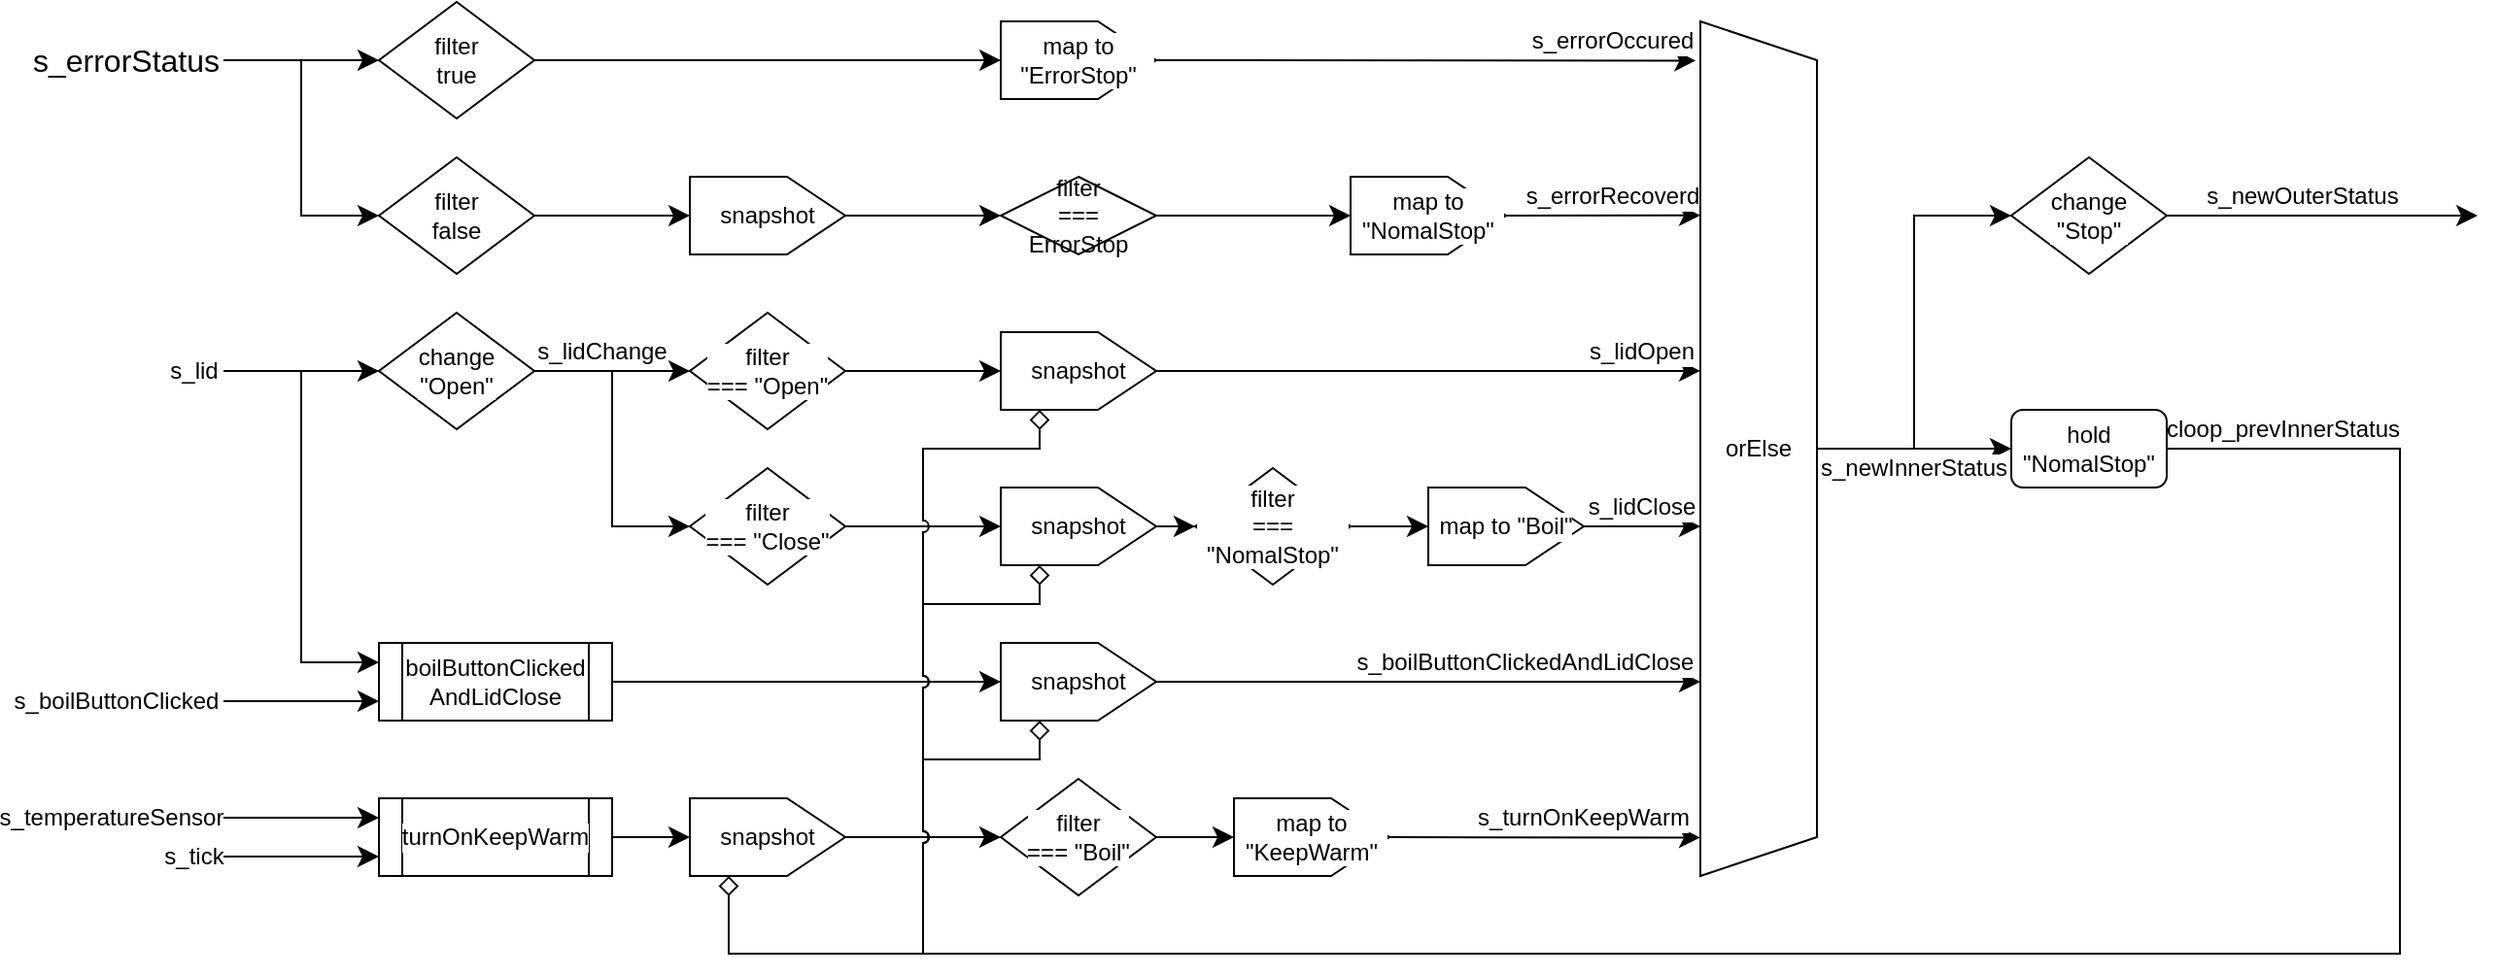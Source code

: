<mxfile version="24.7.8">
  <diagram id="bthfR-QZZWKckr_qiz-K" name="ページ1">
    <mxGraphModel dx="477" dy="679" grid="1" gridSize="10" guides="1" tooltips="1" connect="1" arrows="1" fold="1" page="0" pageScale="1" pageWidth="827" pageHeight="1169" math="0" shadow="0">
      <root>
        <mxCell id="0" />
        <mxCell id="1" parent="0" />
        <mxCell id="_3cN7PDQA2UiOsI0GqxQ-3" style="edgeStyle=none;curved=0;rounded=0;orthogonalLoop=1;jettySize=auto;html=1;entryX=0;entryY=0.5;entryDx=0;entryDy=0;fontSize=12;startSize=8;endSize=8;jumpStyle=arc;" edge="1" parent="1" source="_3cN7PDQA2UiOsI0GqxQ-1" target="_3cN7PDQA2UiOsI0GqxQ-2">
          <mxGeometry relative="1" as="geometry" />
        </mxCell>
        <mxCell id="_3cN7PDQA2UiOsI0GqxQ-10" style="edgeStyle=none;shape=connector;curved=0;rounded=0;jumpStyle=arc;orthogonalLoop=1;jettySize=auto;html=1;entryX=0;entryY=0.5;entryDx=0;entryDy=0;strokeColor=default;align=center;verticalAlign=middle;fontFamily=Helvetica;fontSize=12;fontColor=default;labelBackgroundColor=default;startSize=8;endArrow=classic;endSize=8;" edge="1" parent="1" source="_3cN7PDQA2UiOsI0GqxQ-1" target="_3cN7PDQA2UiOsI0GqxQ-9">
          <mxGeometry relative="1" as="geometry">
            <Array as="points">
              <mxPoint x="160" y="140" />
              <mxPoint x="160" y="220" />
            </Array>
          </mxGeometry>
        </mxCell>
        <mxCell id="_3cN7PDQA2UiOsI0GqxQ-1" value="s_errorStatus" style="text;html=1;align=center;verticalAlign=middle;whiteSpace=wrap;rounded=0;fontSize=16;" vertex="1" parent="1">
          <mxGeometry x="20" y="130" width="100" height="20" as="geometry" />
        </mxCell>
        <mxCell id="_3cN7PDQA2UiOsI0GqxQ-5" style="edgeStyle=none;shape=connector;curved=0;rounded=0;jumpStyle=arc;orthogonalLoop=1;jettySize=auto;html=1;entryX=0.5;entryY=0;entryDx=0;entryDy=0;strokeColor=default;align=center;verticalAlign=middle;fontFamily=Helvetica;fontSize=12;fontColor=default;labelBackgroundColor=default;startSize=8;endArrow=classic;endSize=8;" edge="1" parent="1" source="_3cN7PDQA2UiOsI0GqxQ-2" target="_3cN7PDQA2UiOsI0GqxQ-4">
          <mxGeometry relative="1" as="geometry" />
        </mxCell>
        <mxCell id="_3cN7PDQA2UiOsI0GqxQ-2" value="filter&lt;div&gt;true&lt;/div&gt;" style="rhombus;whiteSpace=wrap;html=1;" vertex="1" parent="1">
          <mxGeometry x="200" y="110" width="80" height="60" as="geometry" />
        </mxCell>
        <mxCell id="_3cN7PDQA2UiOsI0GqxQ-7" style="edgeStyle=none;shape=connector;curved=0;rounded=0;jumpStyle=arc;orthogonalLoop=1;jettySize=auto;html=1;strokeColor=default;align=center;verticalAlign=middle;fontFamily=Helvetica;fontSize=12;fontColor=default;labelBackgroundColor=default;startSize=8;endArrow=classic;endSize=8;entryX=0.046;entryY=1.039;entryDx=0;entryDy=0;entryPerimeter=0;" edge="1" parent="1" source="_3cN7PDQA2UiOsI0GqxQ-4" target="_3cN7PDQA2UiOsI0GqxQ-56">
          <mxGeometry relative="1" as="geometry">
            <mxPoint x="870.741" y="140" as="targetPoint" />
          </mxGeometry>
        </mxCell>
        <mxCell id="_3cN7PDQA2UiOsI0GqxQ-4" value="map to &quot;ErrorStop&quot;" style="shape=offPageConnector;whiteSpace=wrap;html=1;fontFamily=Helvetica;fontSize=12;fontColor=default;labelBackgroundColor=default;direction=north;" vertex="1" parent="1">
          <mxGeometry x="520" y="120" width="80" height="40" as="geometry" />
        </mxCell>
        <mxCell id="_3cN7PDQA2UiOsI0GqxQ-6" value="s_errorOccured" style="text;html=1;align=center;verticalAlign=middle;whiteSpace=wrap;rounded=0;fontSize=12;fontFamily=Helvetica;fontColor=default;labelBackgroundColor=default;" vertex="1" parent="1">
          <mxGeometry x="790" y="120" width="90" height="20" as="geometry" />
        </mxCell>
        <mxCell id="_3cN7PDQA2UiOsI0GqxQ-12" style="edgeStyle=none;shape=connector;curved=0;rounded=0;jumpStyle=arc;orthogonalLoop=1;jettySize=auto;html=1;entryX=0.5;entryY=0;entryDx=0;entryDy=0;strokeColor=default;align=center;verticalAlign=middle;fontFamily=Helvetica;fontSize=12;fontColor=default;labelBackgroundColor=default;startSize=8;endArrow=classic;endSize=8;" edge="1" parent="1" source="_3cN7PDQA2UiOsI0GqxQ-9" target="_3cN7PDQA2UiOsI0GqxQ-11">
          <mxGeometry relative="1" as="geometry" />
        </mxCell>
        <mxCell id="_3cN7PDQA2UiOsI0GqxQ-9" value="filter&lt;div&gt;false&lt;/div&gt;" style="rhombus;whiteSpace=wrap;html=1;fontFamily=Helvetica;fontSize=12;fontColor=default;labelBackgroundColor=default;" vertex="1" parent="1">
          <mxGeometry x="200" y="190" width="80" height="60" as="geometry" />
        </mxCell>
        <mxCell id="_3cN7PDQA2UiOsI0GqxQ-14" style="edgeStyle=none;shape=connector;curved=0;rounded=0;jumpStyle=arc;orthogonalLoop=1;jettySize=auto;html=1;entryX=0;entryY=0.5;entryDx=0;entryDy=0;strokeColor=default;align=center;verticalAlign=middle;fontFamily=Helvetica;fontSize=12;fontColor=default;labelBackgroundColor=default;startSize=8;endArrow=classic;endSize=8;" edge="1" parent="1" source="_3cN7PDQA2UiOsI0GqxQ-11" target="_3cN7PDQA2UiOsI0GqxQ-13">
          <mxGeometry relative="1" as="geometry" />
        </mxCell>
        <mxCell id="_3cN7PDQA2UiOsI0GqxQ-11" value="snapshot" style="shape=offPageConnector;whiteSpace=wrap;html=1;fontFamily=Helvetica;fontSize=12;fontColor=default;labelBackgroundColor=default;direction=north;" vertex="1" parent="1">
          <mxGeometry x="360" y="200" width="80" height="40" as="geometry" />
        </mxCell>
        <mxCell id="_3cN7PDQA2UiOsI0GqxQ-16" style="edgeStyle=none;shape=connector;curved=0;rounded=0;jumpStyle=arc;orthogonalLoop=1;jettySize=auto;html=1;entryX=0.5;entryY=0;entryDx=0;entryDy=0;strokeColor=default;align=center;verticalAlign=middle;fontFamily=Helvetica;fontSize=12;fontColor=default;labelBackgroundColor=default;startSize=8;endArrow=classic;endSize=8;" edge="1" parent="1" source="_3cN7PDQA2UiOsI0GqxQ-13" target="_3cN7PDQA2UiOsI0GqxQ-15">
          <mxGeometry relative="1" as="geometry" />
        </mxCell>
        <mxCell id="_3cN7PDQA2UiOsI0GqxQ-13" value="filter&lt;div&gt;===&lt;div&gt;ErrorStop&lt;/div&gt;&lt;/div&gt;" style="rhombus;whiteSpace=wrap;html=1;" vertex="1" parent="1">
          <mxGeometry x="520" y="200" width="80" height="40" as="geometry" />
        </mxCell>
        <mxCell id="_3cN7PDQA2UiOsI0GqxQ-18" style="edgeStyle=none;shape=connector;curved=0;rounded=0;jumpStyle=arc;orthogonalLoop=1;jettySize=auto;html=1;strokeColor=default;align=center;verticalAlign=middle;fontFamily=Helvetica;fontSize=12;fontColor=default;labelBackgroundColor=default;startSize=8;endArrow=classic;endSize=8;entryX=0.227;entryY=1;entryDx=0;entryDy=0;entryPerimeter=0;" edge="1" parent="1" source="_3cN7PDQA2UiOsI0GqxQ-15" target="_3cN7PDQA2UiOsI0GqxQ-56">
          <mxGeometry relative="1" as="geometry">
            <mxPoint x="870" y="220" as="targetPoint" />
          </mxGeometry>
        </mxCell>
        <mxCell id="_3cN7PDQA2UiOsI0GqxQ-15" value="map to &quot;NomalStop&quot;" style="shape=offPageConnector;whiteSpace=wrap;html=1;fontFamily=Helvetica;fontSize=12;fontColor=default;labelBackgroundColor=default;direction=north;" vertex="1" parent="1">
          <mxGeometry x="700" y="200" width="80" height="40" as="geometry" />
        </mxCell>
        <mxCell id="_3cN7PDQA2UiOsI0GqxQ-17" value="s_errorRecoverd" style="text;html=1;align=center;verticalAlign=middle;whiteSpace=wrap;rounded=0;fontSize=12;fontFamily=Helvetica;fontColor=default;labelBackgroundColor=default;" vertex="1" parent="1">
          <mxGeometry x="790" y="200" width="90" height="20" as="geometry" />
        </mxCell>
        <mxCell id="_3cN7PDQA2UiOsI0GqxQ-22" style="edgeStyle=none;shape=connector;curved=0;rounded=0;jumpStyle=arc;orthogonalLoop=1;jettySize=auto;html=1;entryX=0;entryY=0.5;entryDx=0;entryDy=0;strokeColor=default;align=center;verticalAlign=middle;fontFamily=Helvetica;fontSize=12;fontColor=default;labelBackgroundColor=default;startSize=8;endArrow=classic;endSize=8;" edge="1" parent="1" source="_3cN7PDQA2UiOsI0GqxQ-19" target="_3cN7PDQA2UiOsI0GqxQ-21">
          <mxGeometry relative="1" as="geometry" />
        </mxCell>
        <mxCell id="_3cN7PDQA2UiOsI0GqxQ-41" style="edgeStyle=none;shape=connector;curved=0;rounded=0;jumpStyle=arc;orthogonalLoop=1;jettySize=auto;html=1;entryX=0;entryY=0.25;entryDx=0;entryDy=0;strokeColor=default;align=center;verticalAlign=middle;fontFamily=Helvetica;fontSize=12;fontColor=default;labelBackgroundColor=default;startSize=8;endArrow=classic;endSize=8;" edge="1" parent="1" source="_3cN7PDQA2UiOsI0GqxQ-19" target="_3cN7PDQA2UiOsI0GqxQ-38">
          <mxGeometry relative="1" as="geometry">
            <Array as="points">
              <mxPoint x="160" y="300" />
              <mxPoint x="160" y="450" />
            </Array>
          </mxGeometry>
        </mxCell>
        <mxCell id="_3cN7PDQA2UiOsI0GqxQ-19" value="s_lid" style="text;html=1;align=center;verticalAlign=middle;whiteSpace=wrap;rounded=0;fontSize=12;fontFamily=Helvetica;fontColor=default;labelBackgroundColor=default;" vertex="1" parent="1">
          <mxGeometry x="90" y="290" width="30" height="20" as="geometry" />
        </mxCell>
        <mxCell id="_3cN7PDQA2UiOsI0GqxQ-24" style="edgeStyle=none;shape=connector;curved=0;rounded=0;jumpStyle=arc;orthogonalLoop=1;jettySize=auto;html=1;exitX=1;exitY=0.5;exitDx=0;exitDy=0;strokeColor=default;align=center;verticalAlign=middle;fontFamily=Helvetica;fontSize=12;fontColor=default;labelBackgroundColor=default;startSize=8;endArrow=classic;endSize=8;entryX=0;entryY=0.5;entryDx=0;entryDy=0;" edge="1" parent="1" source="_3cN7PDQA2UiOsI0GqxQ-21" target="_3cN7PDQA2UiOsI0GqxQ-25">
          <mxGeometry relative="1" as="geometry">
            <mxPoint x="360" y="300" as="targetPoint" />
          </mxGeometry>
        </mxCell>
        <mxCell id="_3cN7PDQA2UiOsI0GqxQ-31" style="edgeStyle=none;shape=connector;curved=0;rounded=0;jumpStyle=arc;orthogonalLoop=1;jettySize=auto;html=1;entryX=0;entryY=0.5;entryDx=0;entryDy=0;strokeColor=default;align=center;verticalAlign=middle;fontFamily=Helvetica;fontSize=12;fontColor=default;labelBackgroundColor=default;startSize=8;endArrow=classic;endSize=8;" edge="1" parent="1" source="_3cN7PDQA2UiOsI0GqxQ-21" target="_3cN7PDQA2UiOsI0GqxQ-30">
          <mxGeometry relative="1" as="geometry">
            <Array as="points">
              <mxPoint x="320" y="300" />
              <mxPoint x="320" y="380" />
            </Array>
          </mxGeometry>
        </mxCell>
        <mxCell id="_3cN7PDQA2UiOsI0GqxQ-21" value="change&lt;div&gt;&quot;Open&quot;&lt;/div&gt;" style="rhombus;whiteSpace=wrap;html=1;fontFamily=Helvetica;fontSize=12;fontColor=default;labelBackgroundColor=default;" vertex="1" parent="1">
          <mxGeometry x="200" y="270" width="80" height="60" as="geometry" />
        </mxCell>
        <mxCell id="_3cN7PDQA2UiOsI0GqxQ-23" value="s_lidChange" style="text;html=1;align=center;verticalAlign=middle;whiteSpace=wrap;rounded=0;fontSize=12;fontFamily=Helvetica;fontColor=default;labelBackgroundColor=default;" vertex="1" parent="1">
          <mxGeometry x="280" y="280" width="70" height="20" as="geometry" />
        </mxCell>
        <mxCell id="_3cN7PDQA2UiOsI0GqxQ-28" style="edgeStyle=none;shape=connector;curved=0;rounded=0;jumpStyle=arc;orthogonalLoop=1;jettySize=auto;html=1;exitX=1;exitY=0.5;exitDx=0;exitDy=0;entryX=0.5;entryY=0;entryDx=0;entryDy=0;strokeColor=default;align=center;verticalAlign=middle;fontFamily=Helvetica;fontSize=12;fontColor=default;labelBackgroundColor=default;startSize=8;endArrow=classic;endSize=8;" edge="1" parent="1" source="_3cN7PDQA2UiOsI0GqxQ-25" target="_3cN7PDQA2UiOsI0GqxQ-26">
          <mxGeometry relative="1" as="geometry" />
        </mxCell>
        <mxCell id="_3cN7PDQA2UiOsI0GqxQ-25" value="filter&lt;div&gt;=== &quot;Open&quot;&lt;/div&gt;" style="rhombus;whiteSpace=wrap;html=1;fontFamily=Helvetica;fontSize=12;fontColor=default;labelBackgroundColor=default;" vertex="1" parent="1">
          <mxGeometry x="360" y="270" width="80" height="60" as="geometry" />
        </mxCell>
        <mxCell id="_3cN7PDQA2UiOsI0GqxQ-29" style="edgeStyle=none;shape=connector;curved=0;rounded=0;jumpStyle=arc;orthogonalLoop=1;jettySize=auto;html=1;exitX=0.5;exitY=1;exitDx=0;exitDy=0;strokeColor=default;align=center;verticalAlign=middle;fontFamily=Helvetica;fontSize=12;fontColor=default;labelBackgroundColor=default;startSize=8;endArrow=classic;endSize=8;entryX=0.409;entryY=1;entryDx=0;entryDy=0;entryPerimeter=0;" edge="1" parent="1" source="_3cN7PDQA2UiOsI0GqxQ-26" target="_3cN7PDQA2UiOsI0GqxQ-56">
          <mxGeometry relative="1" as="geometry">
            <mxPoint x="870" y="300" as="targetPoint" />
          </mxGeometry>
        </mxCell>
        <mxCell id="_3cN7PDQA2UiOsI0GqxQ-26" value="snapshot" style="shape=offPageConnector;whiteSpace=wrap;html=1;fontFamily=Helvetica;fontSize=12;fontColor=default;labelBackgroundColor=default;direction=north;" vertex="1" parent="1">
          <mxGeometry x="520" y="280" width="80" height="40" as="geometry" />
        </mxCell>
        <mxCell id="_3cN7PDQA2UiOsI0GqxQ-27" value="s_lidOpen" style="text;html=1;align=center;verticalAlign=middle;whiteSpace=wrap;rounded=0;fontSize=12;fontFamily=Helvetica;fontColor=default;labelBackgroundColor=default;" vertex="1" parent="1">
          <mxGeometry x="820" y="280" width="60" height="20" as="geometry" />
        </mxCell>
        <mxCell id="_3cN7PDQA2UiOsI0GqxQ-33" style="edgeStyle=none;shape=connector;curved=0;rounded=0;jumpStyle=arc;orthogonalLoop=1;jettySize=auto;html=1;entryX=0.5;entryY=0;entryDx=0;entryDy=0;strokeColor=default;align=center;verticalAlign=middle;fontFamily=Helvetica;fontSize=12;fontColor=default;labelBackgroundColor=default;startSize=8;endArrow=classic;endSize=8;" edge="1" parent="1" source="_3cN7PDQA2UiOsI0GqxQ-30" target="_3cN7PDQA2UiOsI0GqxQ-32">
          <mxGeometry relative="1" as="geometry" />
        </mxCell>
        <mxCell id="_3cN7PDQA2UiOsI0GqxQ-30" value="filter&lt;div&gt;=== &quot;Close&quot;&lt;/div&gt;" style="rhombus;whiteSpace=wrap;html=1;fontFamily=Helvetica;fontSize=12;fontColor=default;labelBackgroundColor=default;" vertex="1" parent="1">
          <mxGeometry x="360" y="350" width="80" height="60" as="geometry" />
        </mxCell>
        <mxCell id="_3cN7PDQA2UiOsI0GqxQ-35" style="edgeStyle=none;shape=connector;curved=0;rounded=0;jumpStyle=arc;orthogonalLoop=1;jettySize=auto;html=1;entryX=0;entryY=0.5;entryDx=0;entryDy=0;strokeColor=default;align=center;verticalAlign=middle;fontFamily=Helvetica;fontSize=12;fontColor=default;labelBackgroundColor=default;startSize=8;endArrow=classic;endSize=8;" edge="1" parent="1" source="_3cN7PDQA2UiOsI0GqxQ-32" target="_3cN7PDQA2UiOsI0GqxQ-34">
          <mxGeometry relative="1" as="geometry" />
        </mxCell>
        <mxCell id="_3cN7PDQA2UiOsI0GqxQ-32" value="snapshot" style="shape=offPageConnector;whiteSpace=wrap;html=1;fontFamily=Helvetica;fontSize=12;fontColor=default;labelBackgroundColor=default;direction=north;" vertex="1" parent="1">
          <mxGeometry x="520" y="360" width="80" height="40" as="geometry" />
        </mxCell>
        <mxCell id="_3cN7PDQA2UiOsI0GqxQ-37" style="edgeStyle=none;shape=connector;curved=0;rounded=0;jumpStyle=arc;orthogonalLoop=1;jettySize=auto;html=1;entryX=0.5;entryY=0;entryDx=0;entryDy=0;strokeColor=default;align=center;verticalAlign=middle;fontFamily=Helvetica;fontSize=12;fontColor=default;labelBackgroundColor=default;startSize=8;endArrow=classic;endSize=8;" edge="1" parent="1" source="_3cN7PDQA2UiOsI0GqxQ-34" target="_3cN7PDQA2UiOsI0GqxQ-36">
          <mxGeometry relative="1" as="geometry" />
        </mxCell>
        <mxCell id="_3cN7PDQA2UiOsI0GqxQ-34" value="filter&lt;div&gt;=== &quot;NomalStop&quot;&lt;/div&gt;" style="rhombus;whiteSpace=wrap;html=1;fontFamily=Helvetica;fontSize=12;fontColor=default;labelBackgroundColor=default;" vertex="1" parent="1">
          <mxGeometry x="620" y="350" width="80" height="60" as="geometry" />
        </mxCell>
        <mxCell id="_3cN7PDQA2UiOsI0GqxQ-57" style="edgeStyle=none;shape=connector;curved=0;rounded=0;jumpStyle=arc;orthogonalLoop=1;jettySize=auto;html=1;strokeColor=default;align=center;verticalAlign=middle;fontFamily=Helvetica;fontSize=12;fontColor=default;labelBackgroundColor=default;startSize=8;endArrow=classic;endSize=8;entryX=0.591;entryY=1;entryDx=0;entryDy=0;entryPerimeter=0;" edge="1" parent="1" source="_3cN7PDQA2UiOsI0GqxQ-36" target="_3cN7PDQA2UiOsI0GqxQ-56">
          <mxGeometry relative="1" as="geometry">
            <mxPoint x="870" y="380" as="targetPoint" />
          </mxGeometry>
        </mxCell>
        <mxCell id="_3cN7PDQA2UiOsI0GqxQ-36" value="map to &quot;Boil&quot;" style="shape=offPageConnector;whiteSpace=wrap;html=1;fontFamily=Helvetica;fontSize=12;fontColor=default;labelBackgroundColor=default;direction=north;" vertex="1" parent="1">
          <mxGeometry x="740" y="360" width="80" height="40" as="geometry" />
        </mxCell>
        <mxCell id="_3cN7PDQA2UiOsI0GqxQ-43" style="edgeStyle=none;shape=connector;curved=0;rounded=0;jumpStyle=arc;orthogonalLoop=1;jettySize=auto;html=1;strokeColor=default;align=center;verticalAlign=middle;fontFamily=Helvetica;fontSize=12;fontColor=default;labelBackgroundColor=default;startSize=8;endArrow=classic;endSize=8;" edge="1" parent="1" source="_3cN7PDQA2UiOsI0GqxQ-38" target="_3cN7PDQA2UiOsI0GqxQ-42">
          <mxGeometry relative="1" as="geometry" />
        </mxCell>
        <mxCell id="_3cN7PDQA2UiOsI0GqxQ-38" value="boilButtonClicked&lt;div&gt;AndLidClose&lt;/div&gt;" style="shape=process;whiteSpace=wrap;html=1;backgroundOutline=1;fontFamily=Helvetica;fontSize=12;fontColor=default;labelBackgroundColor=default;" vertex="1" parent="1">
          <mxGeometry x="200" y="440" width="120" height="40" as="geometry" />
        </mxCell>
        <mxCell id="_3cN7PDQA2UiOsI0GqxQ-40" style="edgeStyle=none;shape=connector;curved=0;rounded=0;jumpStyle=arc;orthogonalLoop=1;jettySize=auto;html=1;entryX=0;entryY=0.75;entryDx=0;entryDy=0;strokeColor=default;align=center;verticalAlign=middle;fontFamily=Helvetica;fontSize=12;fontColor=default;labelBackgroundColor=default;startSize=8;endArrow=classic;endSize=8;" edge="1" parent="1" source="_3cN7PDQA2UiOsI0GqxQ-39" target="_3cN7PDQA2UiOsI0GqxQ-38">
          <mxGeometry relative="1" as="geometry" />
        </mxCell>
        <mxCell id="_3cN7PDQA2UiOsI0GqxQ-39" value="s_boilButtonClicked" style="text;html=1;align=center;verticalAlign=middle;whiteSpace=wrap;rounded=0;fontSize=12;fontFamily=Helvetica;fontColor=default;labelBackgroundColor=default;" vertex="1" parent="1">
          <mxGeometry x="10" y="460" width="110" height="20" as="geometry" />
        </mxCell>
        <mxCell id="_3cN7PDQA2UiOsI0GqxQ-59" style="edgeStyle=none;shape=connector;curved=0;rounded=0;jumpStyle=arc;orthogonalLoop=1;jettySize=auto;html=1;exitX=0.5;exitY=1;exitDx=0;exitDy=0;strokeColor=default;align=center;verticalAlign=middle;fontFamily=Helvetica;fontSize=12;fontColor=default;labelBackgroundColor=default;startSize=8;endArrow=classic;endSize=8;" edge="1" parent="1" source="_3cN7PDQA2UiOsI0GqxQ-42">
          <mxGeometry relative="1" as="geometry">
            <mxPoint x="880" y="460" as="targetPoint" />
          </mxGeometry>
        </mxCell>
        <mxCell id="_3cN7PDQA2UiOsI0GqxQ-42" value="snapshot" style="shape=offPageConnector;whiteSpace=wrap;html=1;fontFamily=Helvetica;fontSize=12;fontColor=default;labelBackgroundColor=default;direction=north;" vertex="1" parent="1">
          <mxGeometry x="520" y="440" width="80" height="40" as="geometry" />
        </mxCell>
        <mxCell id="_3cN7PDQA2UiOsI0GqxQ-51" style="edgeStyle=none;shape=connector;curved=0;rounded=0;jumpStyle=arc;orthogonalLoop=1;jettySize=auto;html=1;entryX=0.5;entryY=0;entryDx=0;entryDy=0;strokeColor=default;align=center;verticalAlign=middle;fontFamily=Helvetica;fontSize=12;fontColor=default;labelBackgroundColor=default;startSize=8;endArrow=classic;endSize=8;" edge="1" parent="1" source="_3cN7PDQA2UiOsI0GqxQ-44" target="_3cN7PDQA2UiOsI0GqxQ-49">
          <mxGeometry relative="1" as="geometry" />
        </mxCell>
        <mxCell id="_3cN7PDQA2UiOsI0GqxQ-44" value="turnOnKeepWarm" style="shape=process;whiteSpace=wrap;html=1;backgroundOutline=1;fontFamily=Helvetica;fontSize=12;fontColor=default;labelBackgroundColor=default;" vertex="1" parent="1">
          <mxGeometry x="200" y="520" width="120" height="40" as="geometry" />
        </mxCell>
        <mxCell id="_3cN7PDQA2UiOsI0GqxQ-47" style="edgeStyle=none;shape=connector;curved=0;rounded=0;jumpStyle=arc;orthogonalLoop=1;jettySize=auto;html=1;entryX=0;entryY=0.25;entryDx=0;entryDy=0;strokeColor=default;align=center;verticalAlign=middle;fontFamily=Helvetica;fontSize=12;fontColor=default;labelBackgroundColor=default;startSize=8;endArrow=classic;endSize=8;" edge="1" parent="1" source="_3cN7PDQA2UiOsI0GqxQ-45" target="_3cN7PDQA2UiOsI0GqxQ-44">
          <mxGeometry relative="1" as="geometry" />
        </mxCell>
        <mxCell id="_3cN7PDQA2UiOsI0GqxQ-45" value="s_temperatureSensor" style="text;html=1;align=center;verticalAlign=middle;whiteSpace=wrap;rounded=0;fontSize=12;fontFamily=Helvetica;fontColor=default;labelBackgroundColor=default;" vertex="1" parent="1">
          <mxGeometry x="5" y="520" width="115" height="20" as="geometry" />
        </mxCell>
        <mxCell id="_3cN7PDQA2UiOsI0GqxQ-48" style="edgeStyle=none;shape=connector;curved=0;rounded=0;jumpStyle=arc;orthogonalLoop=1;jettySize=auto;html=1;entryX=0;entryY=0.75;entryDx=0;entryDy=0;strokeColor=default;align=center;verticalAlign=middle;fontFamily=Helvetica;fontSize=12;fontColor=default;labelBackgroundColor=default;startSize=8;endArrow=classic;endSize=8;" edge="1" parent="1" source="_3cN7PDQA2UiOsI0GqxQ-46" target="_3cN7PDQA2UiOsI0GqxQ-44">
          <mxGeometry relative="1" as="geometry" />
        </mxCell>
        <mxCell id="_3cN7PDQA2UiOsI0GqxQ-46" value="s_tick" style="text;html=1;align=center;verticalAlign=middle;whiteSpace=wrap;rounded=0;fontSize=12;fontFamily=Helvetica;fontColor=default;labelBackgroundColor=default;" vertex="1" parent="1">
          <mxGeometry x="90" y="540" width="30" height="20" as="geometry" />
        </mxCell>
        <mxCell id="_3cN7PDQA2UiOsI0GqxQ-53" style="edgeStyle=none;shape=connector;curved=0;rounded=0;jumpStyle=arc;orthogonalLoop=1;jettySize=auto;html=1;entryX=0;entryY=0.5;entryDx=0;entryDy=0;strokeColor=default;align=center;verticalAlign=middle;fontFamily=Helvetica;fontSize=12;fontColor=default;labelBackgroundColor=default;startSize=8;endArrow=classic;endSize=8;" edge="1" parent="1" source="_3cN7PDQA2UiOsI0GqxQ-49" target="_3cN7PDQA2UiOsI0GqxQ-52">
          <mxGeometry relative="1" as="geometry" />
        </mxCell>
        <mxCell id="_3cN7PDQA2UiOsI0GqxQ-49" value="snapshot" style="shape=offPageConnector;whiteSpace=wrap;html=1;fontFamily=Helvetica;fontSize=12;fontColor=default;labelBackgroundColor=default;direction=north;" vertex="1" parent="1">
          <mxGeometry x="360" y="520" width="80" height="40" as="geometry" />
        </mxCell>
        <mxCell id="_3cN7PDQA2UiOsI0GqxQ-55" style="edgeStyle=none;shape=connector;curved=0;rounded=0;jumpStyle=arc;orthogonalLoop=1;jettySize=auto;html=1;entryX=0.5;entryY=0;entryDx=0;entryDy=0;strokeColor=default;align=center;verticalAlign=middle;fontFamily=Helvetica;fontSize=12;fontColor=default;labelBackgroundColor=default;startSize=8;endArrow=classic;endSize=8;" edge="1" parent="1" source="_3cN7PDQA2UiOsI0GqxQ-52" target="_3cN7PDQA2UiOsI0GqxQ-54">
          <mxGeometry relative="1" as="geometry" />
        </mxCell>
        <mxCell id="_3cN7PDQA2UiOsI0GqxQ-52" value="filter&lt;div&gt;=== &quot;Boil&quot;&lt;/div&gt;" style="rhombus;whiteSpace=wrap;html=1;fontFamily=Helvetica;fontSize=12;fontColor=default;labelBackgroundColor=default;" vertex="1" parent="1">
          <mxGeometry x="520" y="510" width="80" height="60" as="geometry" />
        </mxCell>
        <mxCell id="_3cN7PDQA2UiOsI0GqxQ-58" style="edgeStyle=none;shape=connector;curved=0;rounded=0;jumpStyle=arc;orthogonalLoop=1;jettySize=auto;html=1;strokeColor=default;align=center;verticalAlign=middle;fontFamily=Helvetica;fontSize=12;fontColor=default;labelBackgroundColor=default;startSize=8;endArrow=classic;endSize=8;entryX=0.955;entryY=1;entryDx=0;entryDy=0;entryPerimeter=0;" edge="1" parent="1" source="_3cN7PDQA2UiOsI0GqxQ-54" target="_3cN7PDQA2UiOsI0GqxQ-56">
          <mxGeometry relative="1" as="geometry">
            <mxPoint x="870" y="540" as="targetPoint" />
          </mxGeometry>
        </mxCell>
        <mxCell id="_3cN7PDQA2UiOsI0GqxQ-54" value="map to &quot;KeepWarm&quot;" style="shape=offPageConnector;whiteSpace=wrap;html=1;fontFamily=Helvetica;fontSize=12;fontColor=default;labelBackgroundColor=default;direction=north;" vertex="1" parent="1">
          <mxGeometry x="640" y="520" width="80" height="40" as="geometry" />
        </mxCell>
        <mxCell id="_3cN7PDQA2UiOsI0GqxQ-62" style="edgeStyle=none;shape=connector;curved=0;rounded=0;jumpStyle=arc;orthogonalLoop=1;jettySize=auto;html=1;strokeColor=default;align=center;verticalAlign=middle;fontFamily=Helvetica;fontSize=12;fontColor=default;labelBackgroundColor=default;startSize=8;endArrow=classic;endSize=8;entryX=0;entryY=0.5;entryDx=0;entryDy=0;" edge="1" parent="1" source="_3cN7PDQA2UiOsI0GqxQ-56" target="_3cN7PDQA2UiOsI0GqxQ-65">
          <mxGeometry relative="1" as="geometry">
            <mxPoint x="1000" y="340" as="targetPoint" />
          </mxGeometry>
        </mxCell>
        <mxCell id="_3cN7PDQA2UiOsI0GqxQ-73" style="edgeStyle=none;shape=connector;curved=0;rounded=0;jumpStyle=arc;orthogonalLoop=1;jettySize=auto;html=1;exitX=0.5;exitY=0;exitDx=0;exitDy=0;entryX=0;entryY=0.5;entryDx=0;entryDy=0;strokeColor=default;align=center;verticalAlign=middle;fontFamily=Helvetica;fontSize=12;fontColor=default;labelBackgroundColor=default;startSize=8;endArrow=classic;endSize=8;" edge="1" parent="1" source="_3cN7PDQA2UiOsI0GqxQ-56" target="_3cN7PDQA2UiOsI0GqxQ-72">
          <mxGeometry relative="1" as="geometry">
            <Array as="points">
              <mxPoint x="990" y="340" />
              <mxPoint x="990" y="220" />
            </Array>
          </mxGeometry>
        </mxCell>
        <mxCell id="_3cN7PDQA2UiOsI0GqxQ-56" value="orElse" style="shape=trapezoid;perimeter=trapezoidPerimeter;whiteSpace=wrap;html=1;fixedSize=1;fontFamily=Helvetica;fontSize=12;fontColor=default;labelBackgroundColor=default;direction=south;" vertex="1" parent="1">
          <mxGeometry x="880" y="120" width="60" height="440" as="geometry" />
        </mxCell>
        <mxCell id="_3cN7PDQA2UiOsI0GqxQ-60" value="s_turnOnKeepWarm" style="text;html=1;align=center;verticalAlign=middle;whiteSpace=wrap;rounded=0;fontSize=12;fontFamily=Helvetica;fontColor=default;labelBackgroundColor=default;" vertex="1" parent="1">
          <mxGeometry x="760" y="520" width="120" height="20" as="geometry" />
        </mxCell>
        <mxCell id="_3cN7PDQA2UiOsI0GqxQ-61" value="s_boilButtonClickedAndLidClose" style="text;html=1;align=center;verticalAlign=middle;whiteSpace=wrap;rounded=0;fontSize=12;fontFamily=Helvetica;fontColor=default;labelBackgroundColor=default;" vertex="1" parent="1">
          <mxGeometry x="700" y="440" width="180" height="20" as="geometry" />
        </mxCell>
        <mxCell id="_3cN7PDQA2UiOsI0GqxQ-64" value="cloop_prevInnerStatus" style="text;html=1;align=center;verticalAlign=middle;whiteSpace=wrap;rounded=0;fontSize=12;fontFamily=Helvetica;fontColor=default;labelBackgroundColor=default;" vertex="1" parent="1">
          <mxGeometry x="1120" y="320" width="120" height="20" as="geometry" />
        </mxCell>
        <mxCell id="_3cN7PDQA2UiOsI0GqxQ-66" style="edgeStyle=none;shape=connector;curved=0;rounded=0;jumpStyle=arc;orthogonalLoop=1;jettySize=auto;html=1;strokeColor=default;align=center;verticalAlign=middle;fontFamily=Helvetica;fontSize=12;fontColor=default;labelBackgroundColor=default;startSize=8;endArrow=diamond;endSize=8;endFill=0;entryX=0;entryY=0.25;entryDx=0;entryDy=0;" edge="1" parent="1" source="_3cN7PDQA2UiOsI0GqxQ-65" target="_3cN7PDQA2UiOsI0GqxQ-26">
          <mxGeometry relative="1" as="geometry">
            <mxPoint x="1280" y="340" as="targetPoint" />
            <Array as="points">
              <mxPoint x="1240" y="340" />
              <mxPoint x="1240" y="600" />
              <mxPoint x="480" y="600" />
              <mxPoint x="480" y="340" />
              <mxPoint x="540" y="340" />
            </Array>
          </mxGeometry>
        </mxCell>
        <mxCell id="_3cN7PDQA2UiOsI0GqxQ-69" style="edgeStyle=none;shape=connector;curved=0;rounded=0;jumpStyle=arc;orthogonalLoop=1;jettySize=auto;html=1;entryX=0;entryY=0.25;entryDx=0;entryDy=0;strokeColor=default;align=center;verticalAlign=middle;fontFamily=Helvetica;fontSize=12;fontColor=default;labelBackgroundColor=default;startSize=8;endArrow=diamond;endSize=8;endFill=0;" edge="1" parent="1" source="_3cN7PDQA2UiOsI0GqxQ-65" target="_3cN7PDQA2UiOsI0GqxQ-32">
          <mxGeometry relative="1" as="geometry">
            <Array as="points">
              <mxPoint x="1240" y="340" />
              <mxPoint x="1240" y="600" />
              <mxPoint x="480" y="600" />
              <mxPoint x="480" y="420" />
              <mxPoint x="540" y="420" />
            </Array>
          </mxGeometry>
        </mxCell>
        <mxCell id="_3cN7PDQA2UiOsI0GqxQ-70" style="edgeStyle=none;shape=connector;curved=0;rounded=0;jumpStyle=arc;orthogonalLoop=1;jettySize=auto;html=1;entryX=0;entryY=0.25;entryDx=0;entryDy=0;strokeColor=default;align=center;verticalAlign=middle;fontFamily=Helvetica;fontSize=12;fontColor=default;labelBackgroundColor=default;startSize=8;endArrow=diamond;endSize=8;endFill=0;" edge="1" parent="1" source="_3cN7PDQA2UiOsI0GqxQ-65" target="_3cN7PDQA2UiOsI0GqxQ-42">
          <mxGeometry relative="1" as="geometry">
            <Array as="points">
              <mxPoint x="1240" y="340" />
              <mxPoint x="1240" y="600" />
              <mxPoint x="480" y="600" />
              <mxPoint x="480" y="500" />
              <mxPoint x="540" y="500" />
            </Array>
          </mxGeometry>
        </mxCell>
        <mxCell id="_3cN7PDQA2UiOsI0GqxQ-71" style="edgeStyle=none;shape=connector;curved=0;rounded=0;jumpStyle=arc;orthogonalLoop=1;jettySize=auto;html=1;entryX=0;entryY=0.25;entryDx=0;entryDy=0;strokeColor=default;align=center;verticalAlign=middle;fontFamily=Helvetica;fontSize=12;fontColor=default;labelBackgroundColor=default;startSize=8;endArrow=diamond;endSize=8;endFill=0;" edge="1" parent="1" source="_3cN7PDQA2UiOsI0GqxQ-65" target="_3cN7PDQA2UiOsI0GqxQ-49">
          <mxGeometry relative="1" as="geometry">
            <Array as="points">
              <mxPoint x="1240" y="340" />
              <mxPoint x="1240" y="600" />
              <mxPoint x="380" y="600" />
            </Array>
          </mxGeometry>
        </mxCell>
        <mxCell id="_3cN7PDQA2UiOsI0GqxQ-65" value="hold&lt;div&gt;&quot;NomalStop&quot;&lt;/div&gt;" style="rounded=1;whiteSpace=wrap;html=1;fontFamily=Helvetica;fontSize=12;fontColor=default;labelBackgroundColor=default;" vertex="1" parent="1">
          <mxGeometry x="1040" y="320" width="80" height="40" as="geometry" />
        </mxCell>
        <mxCell id="_3cN7PDQA2UiOsI0GqxQ-67" value="s_newInnerStatus" style="text;html=1;align=center;verticalAlign=middle;whiteSpace=wrap;rounded=0;fontSize=12;fontFamily=Helvetica;fontColor=default;labelBackgroundColor=default;" vertex="1" parent="1">
          <mxGeometry x="940" y="340" width="100" height="20" as="geometry" />
        </mxCell>
        <mxCell id="_3cN7PDQA2UiOsI0GqxQ-68" value="s_lidClose" style="text;html=1;align=center;verticalAlign=middle;whiteSpace=wrap;rounded=0;fontSize=12;fontFamily=Helvetica;fontColor=default;labelBackgroundColor=default;" vertex="1" parent="1">
          <mxGeometry x="820" y="360" width="60" height="20" as="geometry" />
        </mxCell>
        <mxCell id="_3cN7PDQA2UiOsI0GqxQ-74" style="edgeStyle=none;shape=connector;curved=0;rounded=0;jumpStyle=arc;orthogonalLoop=1;jettySize=auto;html=1;exitX=1;exitY=0.5;exitDx=0;exitDy=0;strokeColor=default;align=center;verticalAlign=middle;fontFamily=Helvetica;fontSize=12;fontColor=default;labelBackgroundColor=default;startSize=8;endArrow=classic;endSize=8;" edge="1" parent="1" source="_3cN7PDQA2UiOsI0GqxQ-72">
          <mxGeometry relative="1" as="geometry">
            <mxPoint x="1280" y="220" as="targetPoint" />
          </mxGeometry>
        </mxCell>
        <mxCell id="_3cN7PDQA2UiOsI0GqxQ-72" value="change&lt;div&gt;&quot;Stop&quot;&lt;/div&gt;" style="rhombus;whiteSpace=wrap;html=1;fontFamily=Helvetica;fontSize=12;fontColor=default;labelBackgroundColor=default;" vertex="1" parent="1">
          <mxGeometry x="1040" y="190" width="80" height="60" as="geometry" />
        </mxCell>
        <mxCell id="_3cN7PDQA2UiOsI0GqxQ-75" value="s_newOuterStatus" style="text;html=1;align=center;verticalAlign=middle;whiteSpace=wrap;rounded=0;fontSize=12;fontFamily=Helvetica;fontColor=default;labelBackgroundColor=default;" vertex="1" parent="1">
          <mxGeometry x="1140" y="200" width="100" height="20" as="geometry" />
        </mxCell>
      </root>
    </mxGraphModel>
  </diagram>
</mxfile>
